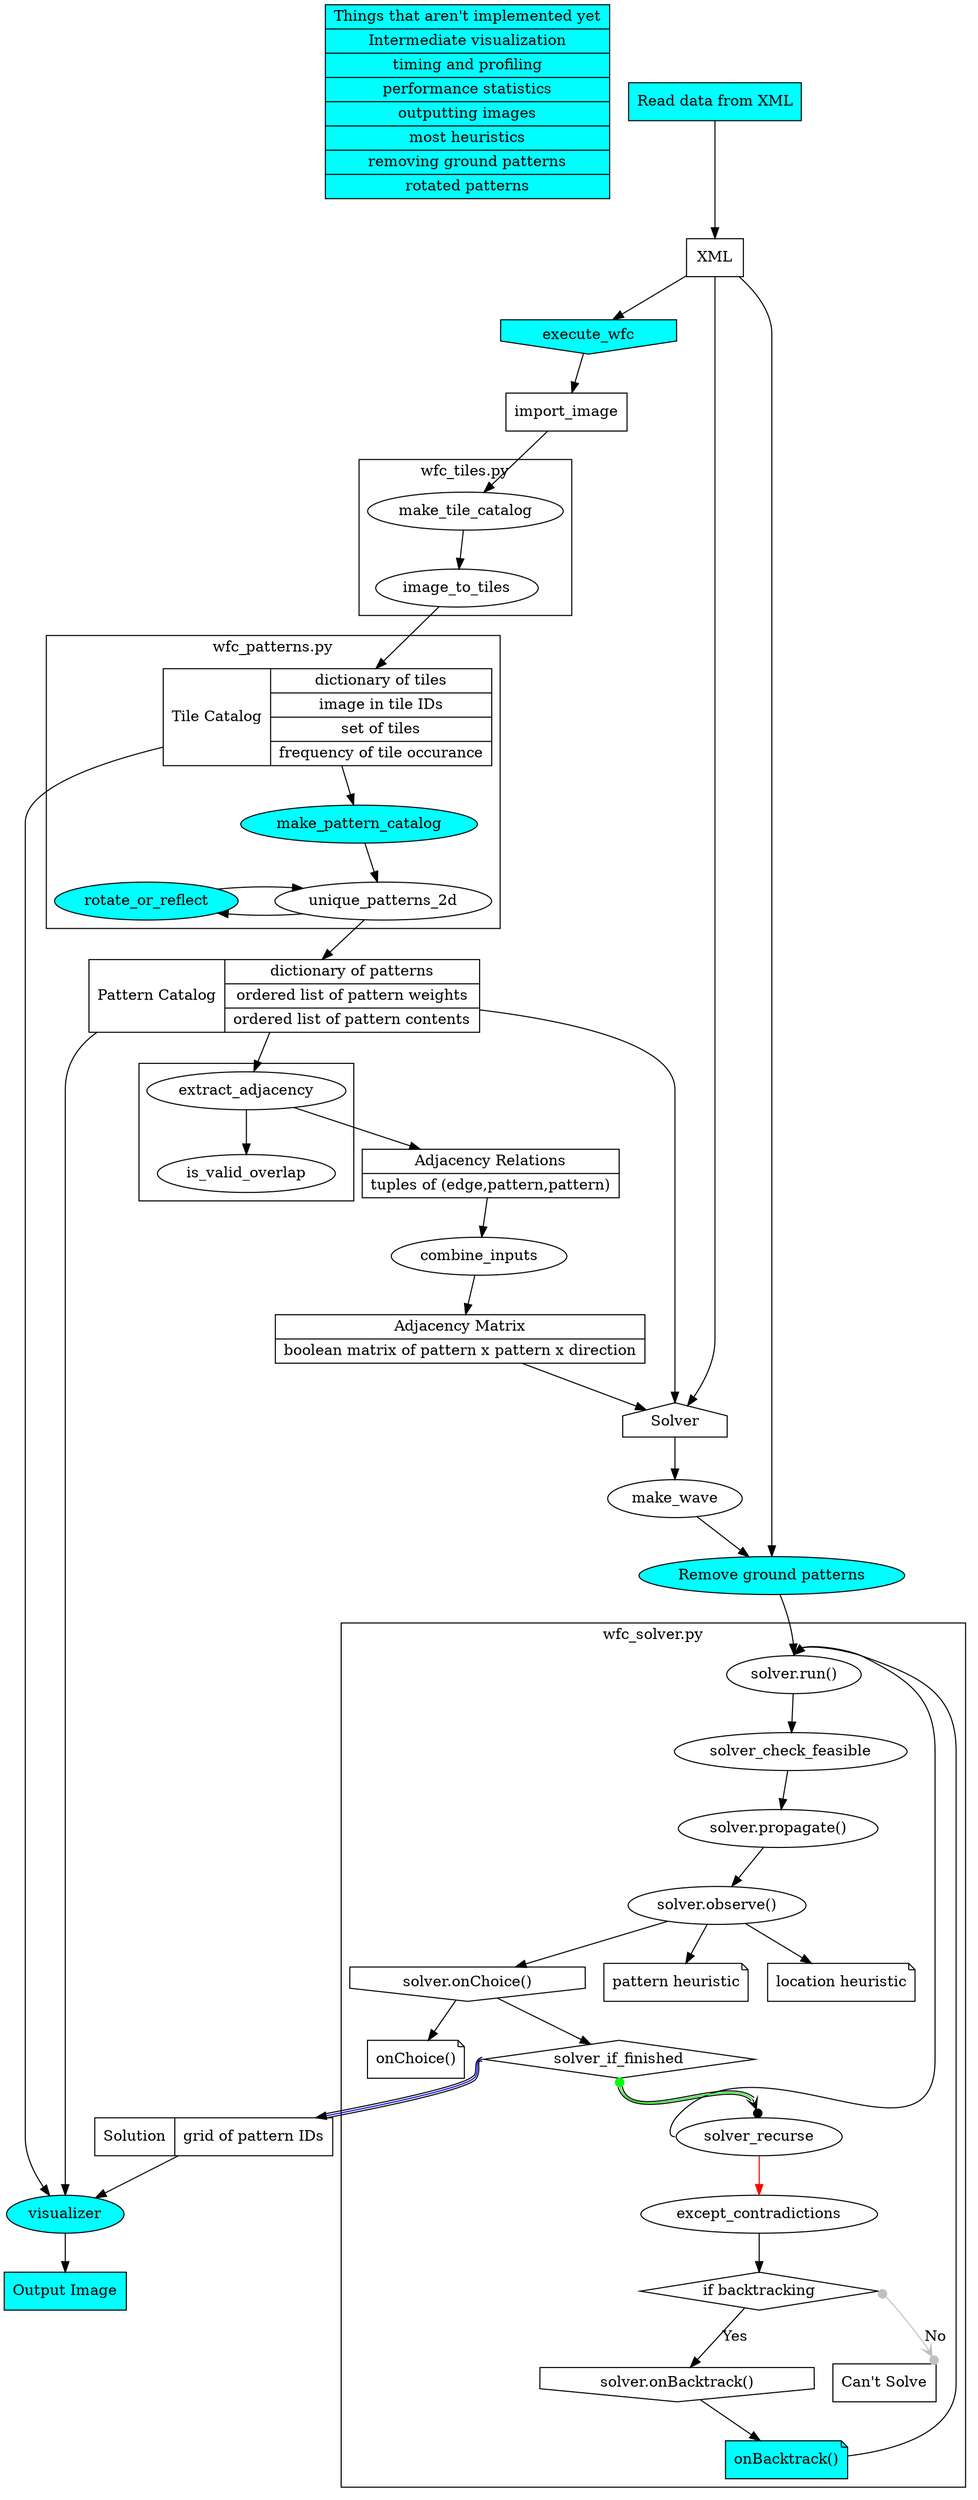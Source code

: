 digraph {
        things_to_implement [label="{Things that aren't implemented yet|Intermediate visualization|timing and profiling|performance statistics|outputting images|most heuristics|removing ground patterns|rotated patterns}", shape=record, fillcolor="cyan", style=filled]
        read_data [label="Read data from XML", fillcolor="cyan", shape=box, style=filled]
        read_data -> input_data
        input_data [shape=record, label="XML"]
        input_data -> execute_wfc
        solver [label="Solver", shape=house]
        solver -> make_wave
        make_wave -> remove_patterns
        remove_patterns [label="Remove ground patterns", fillcolor="cyan", style=filled]
        input_data -> remove_patterns
        input_data -> solver
        remove_patterns -> solver_run [headport=n]
        subgraph cluster_solver_run {
                 label="wfc_solver.py"
                 
                 solver_run [label="solver.run()"]
                 solver_observe [label="solver.observe()"]
                 solver_propagate [label="solver.propagate()"]
                 solver_on_backtrack [label="solver.onBacktrack()", shape=invhouse]
                 solver_on_choice [label="solver.onChoice()", shape=invhouse]
                 on_choice [label="onChoice()", shape=note]
                 on_backtrack [label="onBacktrack()", shape=note, fillcolor="cyan", style=filled]
                 solver_if_backtracking [label="if backtracking", shape=diamond]
                 pattern_heuristic [label="pattern heuristic", shape=note]
                 location_heuristic [label="location heuristic", shape=note]


                 {rank=same pattern_heuristic location_heuristic}
                 solver_run -> solver_check_feasible
                 solver_check_feasible -> solver_propagate
                 solver_propagate -> solver_observe
                 solver_observe -> pattern_heuristic
                 solver_observe -> location_heuristic
                 solver_observe -> solver_on_choice
                 solver_on_choice -> on_choice
                 solver_recurse -> except_contradictions [color=red]
                 solver_on_choice -> solver_if_finished
                 solver_recurse -> solver_run [headport=n, tailport=w]
                 solver_if_finished [shape=diamond]
                 solver_if_finished -> solver_recurse [splines=polyline, dir=both, arrowhead=dotvee, arrowtail=dot, tailport=s, headport=n, color="black:green:black"]
                 except_contradictions -> solver_if_backtracking
                 solver_if_backtracking -> solver_on_backtrack [label="Yes"]
                 solver_on_backtrack -> on_backtrack
                 on_backtrack -> solver_run [headport=n]
                 solver_if_backtracking -> cant_solve [splines=curved, label="No", dir=both, arrowhead=dotvee, arrowtail=dot, tailport=e, headport=ne, color="grey"]
        }
        solver_if_finished -> solver_solution [tailport=w, color="black:blue:black"]

        execute_wfc [shape=invhouse, fillcolor="cyan", style=filled]
        execute_wfc -> import_image
        import_image [shape=box]
        import_image -> make_tile_catalog
        subgraph cluster_tile_py {
                 label="wfc_tiles.py"
                 make_tile_catalog -> image_to_tiles
        }
        image_to_tiles -> tile_catalog
        tile_catalog [label="Tile Catalog|{dictionary of tiles|image in tile IDs|set of tiles|frequency of tile occurance}", shape=record]
        subgraph cluster_patterns {
                 label="wfc_patterns.py"
                 tile_catalog -> make_pattern_catalog
                 {rank=same unique_patterns_2d rotate_or_reflect}
                 make_pattern_catalog -> unique_patterns_2d -> rotate_or_reflect -> unique_patterns_2d
                 make_pattern_catalog [fillcolor="cyan", style=filled]
                 rotate_or_reflect [fillcolor="cyan", style=filled]
        }
        unique_patterns_2d -> pattern_catalog
        pattern_catalog [label="Pattern Catalog|{dictionary of patterns|ordered list of pattern weights|ordered list of pattern contents}", shape=record]
        pattern_catalog -> extract_adjacency
        subgraph cluster_adjacency {
                 extract_adjacency -> is_valid_overlap
        }
        extract_adjacency -> adjacency_relations
        adjacency_relations [label="{Adjacency Relations|tuples of (edge,pattern,pattern)}", shape=record]
        adjacency_relations -> combine_inputs
        combine_inputs -> adjacency_matrix
        adjacency_matrix [label="{Adjacency Matrix|boolean matrix of pattern x pattern x direction}", shape=record]
        adjacency_matrix -> solver
        pattern_catalog -> solver
        cant_solve [label="Can't Solve", shape=box]
        solver_solution [shape=record, label="Solution|grid of pattern IDs"]
        solver_solution -> visualizer
        visualizer -> output_image
        output_image [shape=box, label="Output Image", style=filled, fillcolor=cyan]
        pattern_catalog -> visualizer
        tile_catalog -> visualizer
        visualizer [fillcolor=cyan, style=filled]
}
